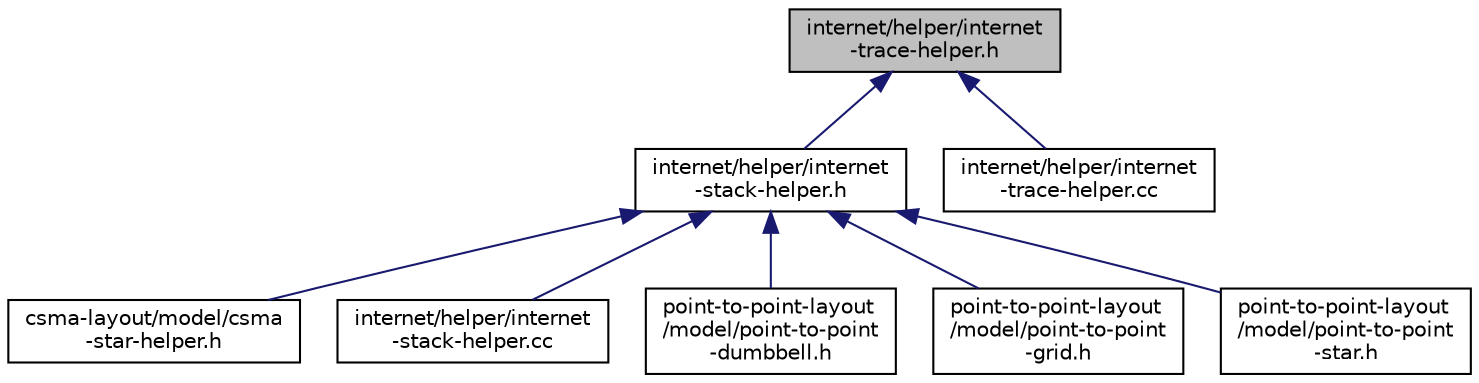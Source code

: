 digraph "internet/helper/internet-trace-helper.h"
{
  edge [fontname="Helvetica",fontsize="10",labelfontname="Helvetica",labelfontsize="10"];
  node [fontname="Helvetica",fontsize="10",shape=record];
  Node1 [label="internet/helper/internet\l-trace-helper.h",height=0.2,width=0.4,color="black", fillcolor="grey75", style="filled", fontcolor="black"];
  Node1 -> Node2 [dir="back",color="midnightblue",fontsize="10",style="solid"];
  Node2 [label="internet/helper/internet\l-stack-helper.h",height=0.2,width=0.4,color="black", fillcolor="white", style="filled",URL="$dc/dd3/internet-stack-helper_8h.html"];
  Node2 -> Node3 [dir="back",color="midnightblue",fontsize="10",style="solid"];
  Node3 [label="csma-layout/model/csma\l-star-helper.h",height=0.2,width=0.4,color="black", fillcolor="white", style="filled",URL="$df/db6/csma-star-helper_8h.html"];
  Node2 -> Node4 [dir="back",color="midnightblue",fontsize="10",style="solid"];
  Node4 [label="internet/helper/internet\l-stack-helper.cc",height=0.2,width=0.4,color="black", fillcolor="white", style="filled",URL="$d8/d18/internet-stack-helper_8cc.html"];
  Node2 -> Node5 [dir="back",color="midnightblue",fontsize="10",style="solid"];
  Node5 [label="point-to-point-layout\l/model/point-to-point\l-dumbbell.h",height=0.2,width=0.4,color="black", fillcolor="white", style="filled",URL="$d5/d56/point-to-point-dumbbell_8h.html"];
  Node2 -> Node6 [dir="back",color="midnightblue",fontsize="10",style="solid"];
  Node6 [label="point-to-point-layout\l/model/point-to-point\l-grid.h",height=0.2,width=0.4,color="black", fillcolor="white", style="filled",URL="$d1/d36/point-to-point-grid_8h.html"];
  Node2 -> Node7 [dir="back",color="midnightblue",fontsize="10",style="solid"];
  Node7 [label="point-to-point-layout\l/model/point-to-point\l-star.h",height=0.2,width=0.4,color="black", fillcolor="white", style="filled",URL="$d8/df1/point-to-point-star_8h.html"];
  Node1 -> Node8 [dir="back",color="midnightblue",fontsize="10",style="solid"];
  Node8 [label="internet/helper/internet\l-trace-helper.cc",height=0.2,width=0.4,color="black", fillcolor="white", style="filled",URL="$df/dcf/internet-trace-helper_8cc.html"];
}
